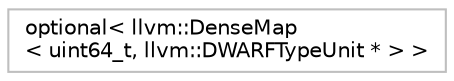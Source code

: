 digraph "Graphical Class Hierarchy"
{
 // LATEX_PDF_SIZE
  bgcolor="transparent";
  edge [fontname="Helvetica",fontsize="10",labelfontname="Helvetica",labelfontsize="10"];
  node [fontname="Helvetica",fontsize="10",shape=record];
  rankdir="LR";
  Node0 [label="optional\< llvm::DenseMap\l\< uint64_t, llvm::DWARFTypeUnit * \> \>",height=0.2,width=0.4,color="grey75",tooltip=" "];
}
